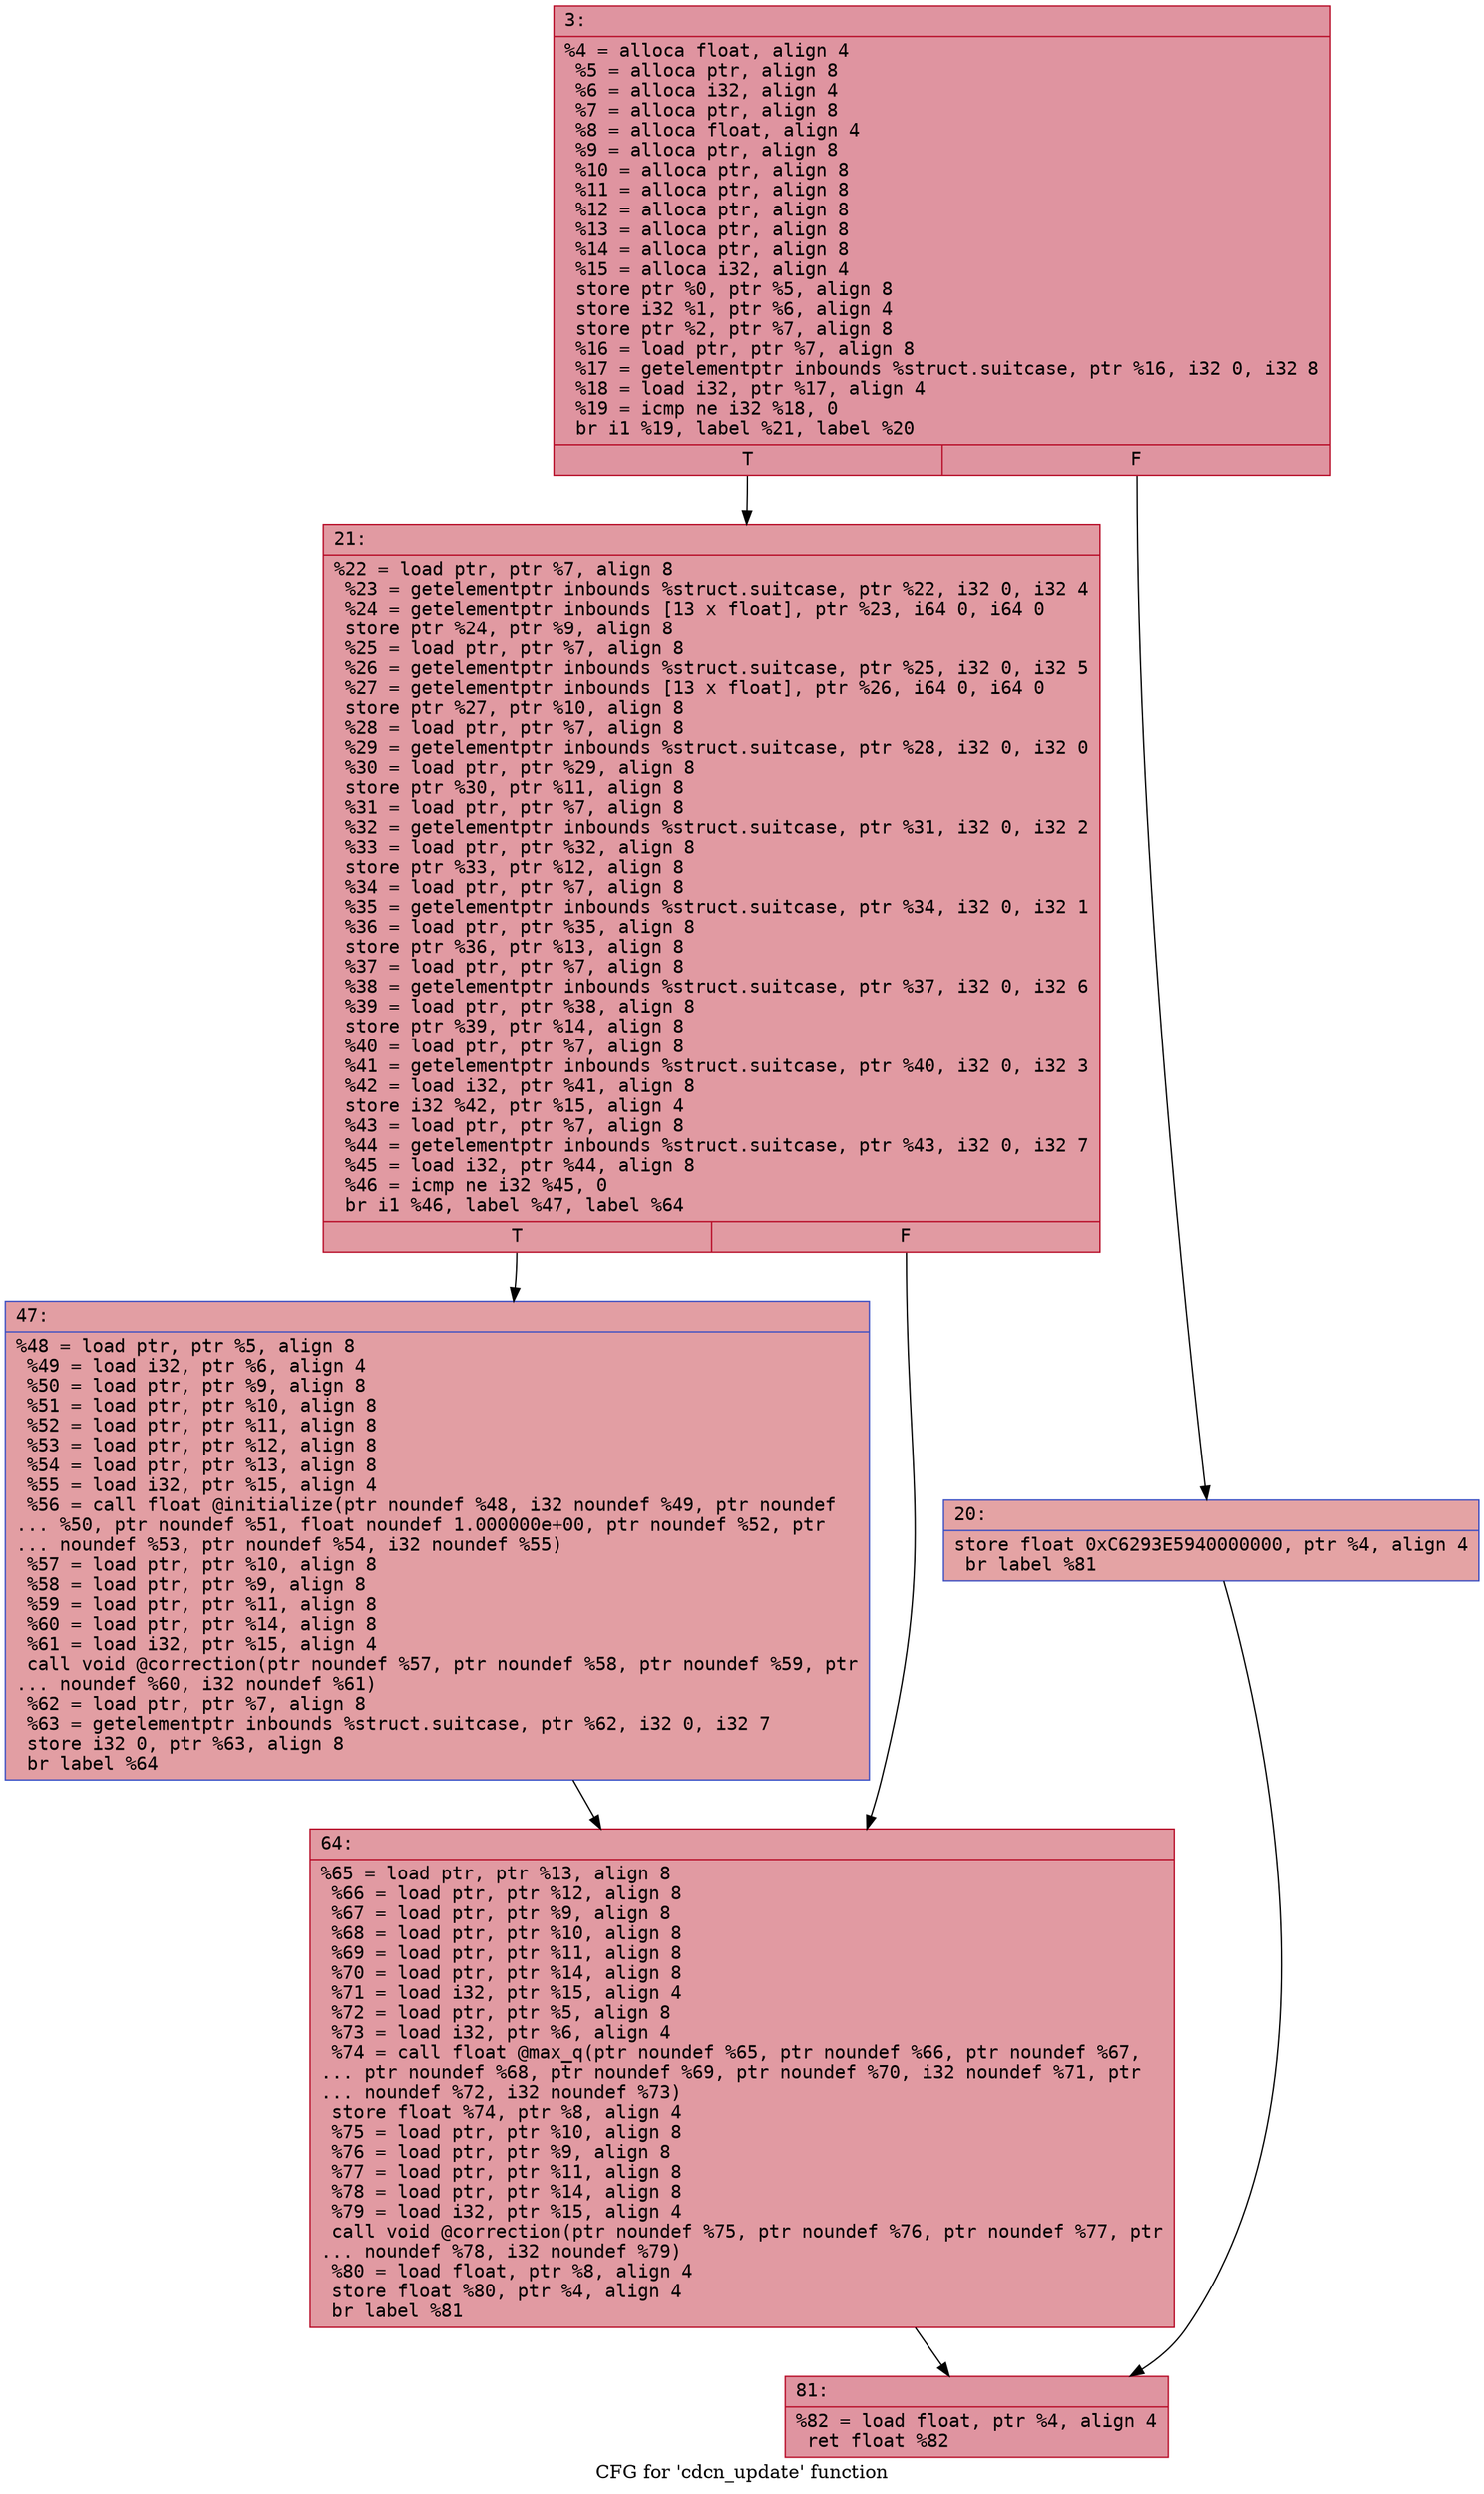 digraph "CFG for 'cdcn_update' function" {
	label="CFG for 'cdcn_update' function";

	Node0x600002e79e50 [shape=record,color="#b70d28ff", style=filled, fillcolor="#b70d2870" fontname="Courier",label="{3:\l|  %4 = alloca float, align 4\l  %5 = alloca ptr, align 8\l  %6 = alloca i32, align 4\l  %7 = alloca ptr, align 8\l  %8 = alloca float, align 4\l  %9 = alloca ptr, align 8\l  %10 = alloca ptr, align 8\l  %11 = alloca ptr, align 8\l  %12 = alloca ptr, align 8\l  %13 = alloca ptr, align 8\l  %14 = alloca ptr, align 8\l  %15 = alloca i32, align 4\l  store ptr %0, ptr %5, align 8\l  store i32 %1, ptr %6, align 4\l  store ptr %2, ptr %7, align 8\l  %16 = load ptr, ptr %7, align 8\l  %17 = getelementptr inbounds %struct.suitcase, ptr %16, i32 0, i32 8\l  %18 = load i32, ptr %17, align 4\l  %19 = icmp ne i32 %18, 0\l  br i1 %19, label %21, label %20\l|{<s0>T|<s1>F}}"];
	Node0x600002e79e50:s0 -> Node0x600002e79f40[tooltip="3 -> 21\nProbability 62.50%" ];
	Node0x600002e79e50:s1 -> Node0x600002e79ef0[tooltip="3 -> 20\nProbability 37.50%" ];
	Node0x600002e79ef0 [shape=record,color="#3d50c3ff", style=filled, fillcolor="#c32e3170" fontname="Courier",label="{20:\l|  store float 0xC6293E5940000000, ptr %4, align 4\l  br label %81\l}"];
	Node0x600002e79ef0 -> Node0x600002e7a030[tooltip="20 -> 81\nProbability 100.00%" ];
	Node0x600002e79f40 [shape=record,color="#b70d28ff", style=filled, fillcolor="#bb1b2c70" fontname="Courier",label="{21:\l|  %22 = load ptr, ptr %7, align 8\l  %23 = getelementptr inbounds %struct.suitcase, ptr %22, i32 0, i32 4\l  %24 = getelementptr inbounds [13 x float], ptr %23, i64 0, i64 0\l  store ptr %24, ptr %9, align 8\l  %25 = load ptr, ptr %7, align 8\l  %26 = getelementptr inbounds %struct.suitcase, ptr %25, i32 0, i32 5\l  %27 = getelementptr inbounds [13 x float], ptr %26, i64 0, i64 0\l  store ptr %27, ptr %10, align 8\l  %28 = load ptr, ptr %7, align 8\l  %29 = getelementptr inbounds %struct.suitcase, ptr %28, i32 0, i32 0\l  %30 = load ptr, ptr %29, align 8\l  store ptr %30, ptr %11, align 8\l  %31 = load ptr, ptr %7, align 8\l  %32 = getelementptr inbounds %struct.suitcase, ptr %31, i32 0, i32 2\l  %33 = load ptr, ptr %32, align 8\l  store ptr %33, ptr %12, align 8\l  %34 = load ptr, ptr %7, align 8\l  %35 = getelementptr inbounds %struct.suitcase, ptr %34, i32 0, i32 1\l  %36 = load ptr, ptr %35, align 8\l  store ptr %36, ptr %13, align 8\l  %37 = load ptr, ptr %7, align 8\l  %38 = getelementptr inbounds %struct.suitcase, ptr %37, i32 0, i32 6\l  %39 = load ptr, ptr %38, align 8\l  store ptr %39, ptr %14, align 8\l  %40 = load ptr, ptr %7, align 8\l  %41 = getelementptr inbounds %struct.suitcase, ptr %40, i32 0, i32 3\l  %42 = load i32, ptr %41, align 8\l  store i32 %42, ptr %15, align 4\l  %43 = load ptr, ptr %7, align 8\l  %44 = getelementptr inbounds %struct.suitcase, ptr %43, i32 0, i32 7\l  %45 = load i32, ptr %44, align 8\l  %46 = icmp ne i32 %45, 0\l  br i1 %46, label %47, label %64\l|{<s0>T|<s1>F}}"];
	Node0x600002e79f40:s0 -> Node0x600002e79f90[tooltip="21 -> 47\nProbability 62.50%" ];
	Node0x600002e79f40:s1 -> Node0x600002e79fe0[tooltip="21 -> 64\nProbability 37.50%" ];
	Node0x600002e79f90 [shape=record,color="#3d50c3ff", style=filled, fillcolor="#be242e70" fontname="Courier",label="{47:\l|  %48 = load ptr, ptr %5, align 8\l  %49 = load i32, ptr %6, align 4\l  %50 = load ptr, ptr %9, align 8\l  %51 = load ptr, ptr %10, align 8\l  %52 = load ptr, ptr %11, align 8\l  %53 = load ptr, ptr %12, align 8\l  %54 = load ptr, ptr %13, align 8\l  %55 = load i32, ptr %15, align 4\l  %56 = call float @initialize(ptr noundef %48, i32 noundef %49, ptr noundef\l... %50, ptr noundef %51, float noundef 1.000000e+00, ptr noundef %52, ptr\l... noundef %53, ptr noundef %54, i32 noundef %55)\l  %57 = load ptr, ptr %10, align 8\l  %58 = load ptr, ptr %9, align 8\l  %59 = load ptr, ptr %11, align 8\l  %60 = load ptr, ptr %14, align 8\l  %61 = load i32, ptr %15, align 4\l  call void @correction(ptr noundef %57, ptr noundef %58, ptr noundef %59, ptr\l... noundef %60, i32 noundef %61)\l  %62 = load ptr, ptr %7, align 8\l  %63 = getelementptr inbounds %struct.suitcase, ptr %62, i32 0, i32 7\l  store i32 0, ptr %63, align 8\l  br label %64\l}"];
	Node0x600002e79f90 -> Node0x600002e79fe0[tooltip="47 -> 64\nProbability 100.00%" ];
	Node0x600002e79fe0 [shape=record,color="#b70d28ff", style=filled, fillcolor="#bb1b2c70" fontname="Courier",label="{64:\l|  %65 = load ptr, ptr %13, align 8\l  %66 = load ptr, ptr %12, align 8\l  %67 = load ptr, ptr %9, align 8\l  %68 = load ptr, ptr %10, align 8\l  %69 = load ptr, ptr %11, align 8\l  %70 = load ptr, ptr %14, align 8\l  %71 = load i32, ptr %15, align 4\l  %72 = load ptr, ptr %5, align 8\l  %73 = load i32, ptr %6, align 4\l  %74 = call float @max_q(ptr noundef %65, ptr noundef %66, ptr noundef %67,\l... ptr noundef %68, ptr noundef %69, ptr noundef %70, i32 noundef %71, ptr\l... noundef %72, i32 noundef %73)\l  store float %74, ptr %8, align 4\l  %75 = load ptr, ptr %10, align 8\l  %76 = load ptr, ptr %9, align 8\l  %77 = load ptr, ptr %11, align 8\l  %78 = load ptr, ptr %14, align 8\l  %79 = load i32, ptr %15, align 4\l  call void @correction(ptr noundef %75, ptr noundef %76, ptr noundef %77, ptr\l... noundef %78, i32 noundef %79)\l  %80 = load float, ptr %8, align 4\l  store float %80, ptr %4, align 4\l  br label %81\l}"];
	Node0x600002e79fe0 -> Node0x600002e7a030[tooltip="64 -> 81\nProbability 100.00%" ];
	Node0x600002e7a030 [shape=record,color="#b70d28ff", style=filled, fillcolor="#b70d2870" fontname="Courier",label="{81:\l|  %82 = load float, ptr %4, align 4\l  ret float %82\l}"];
}

